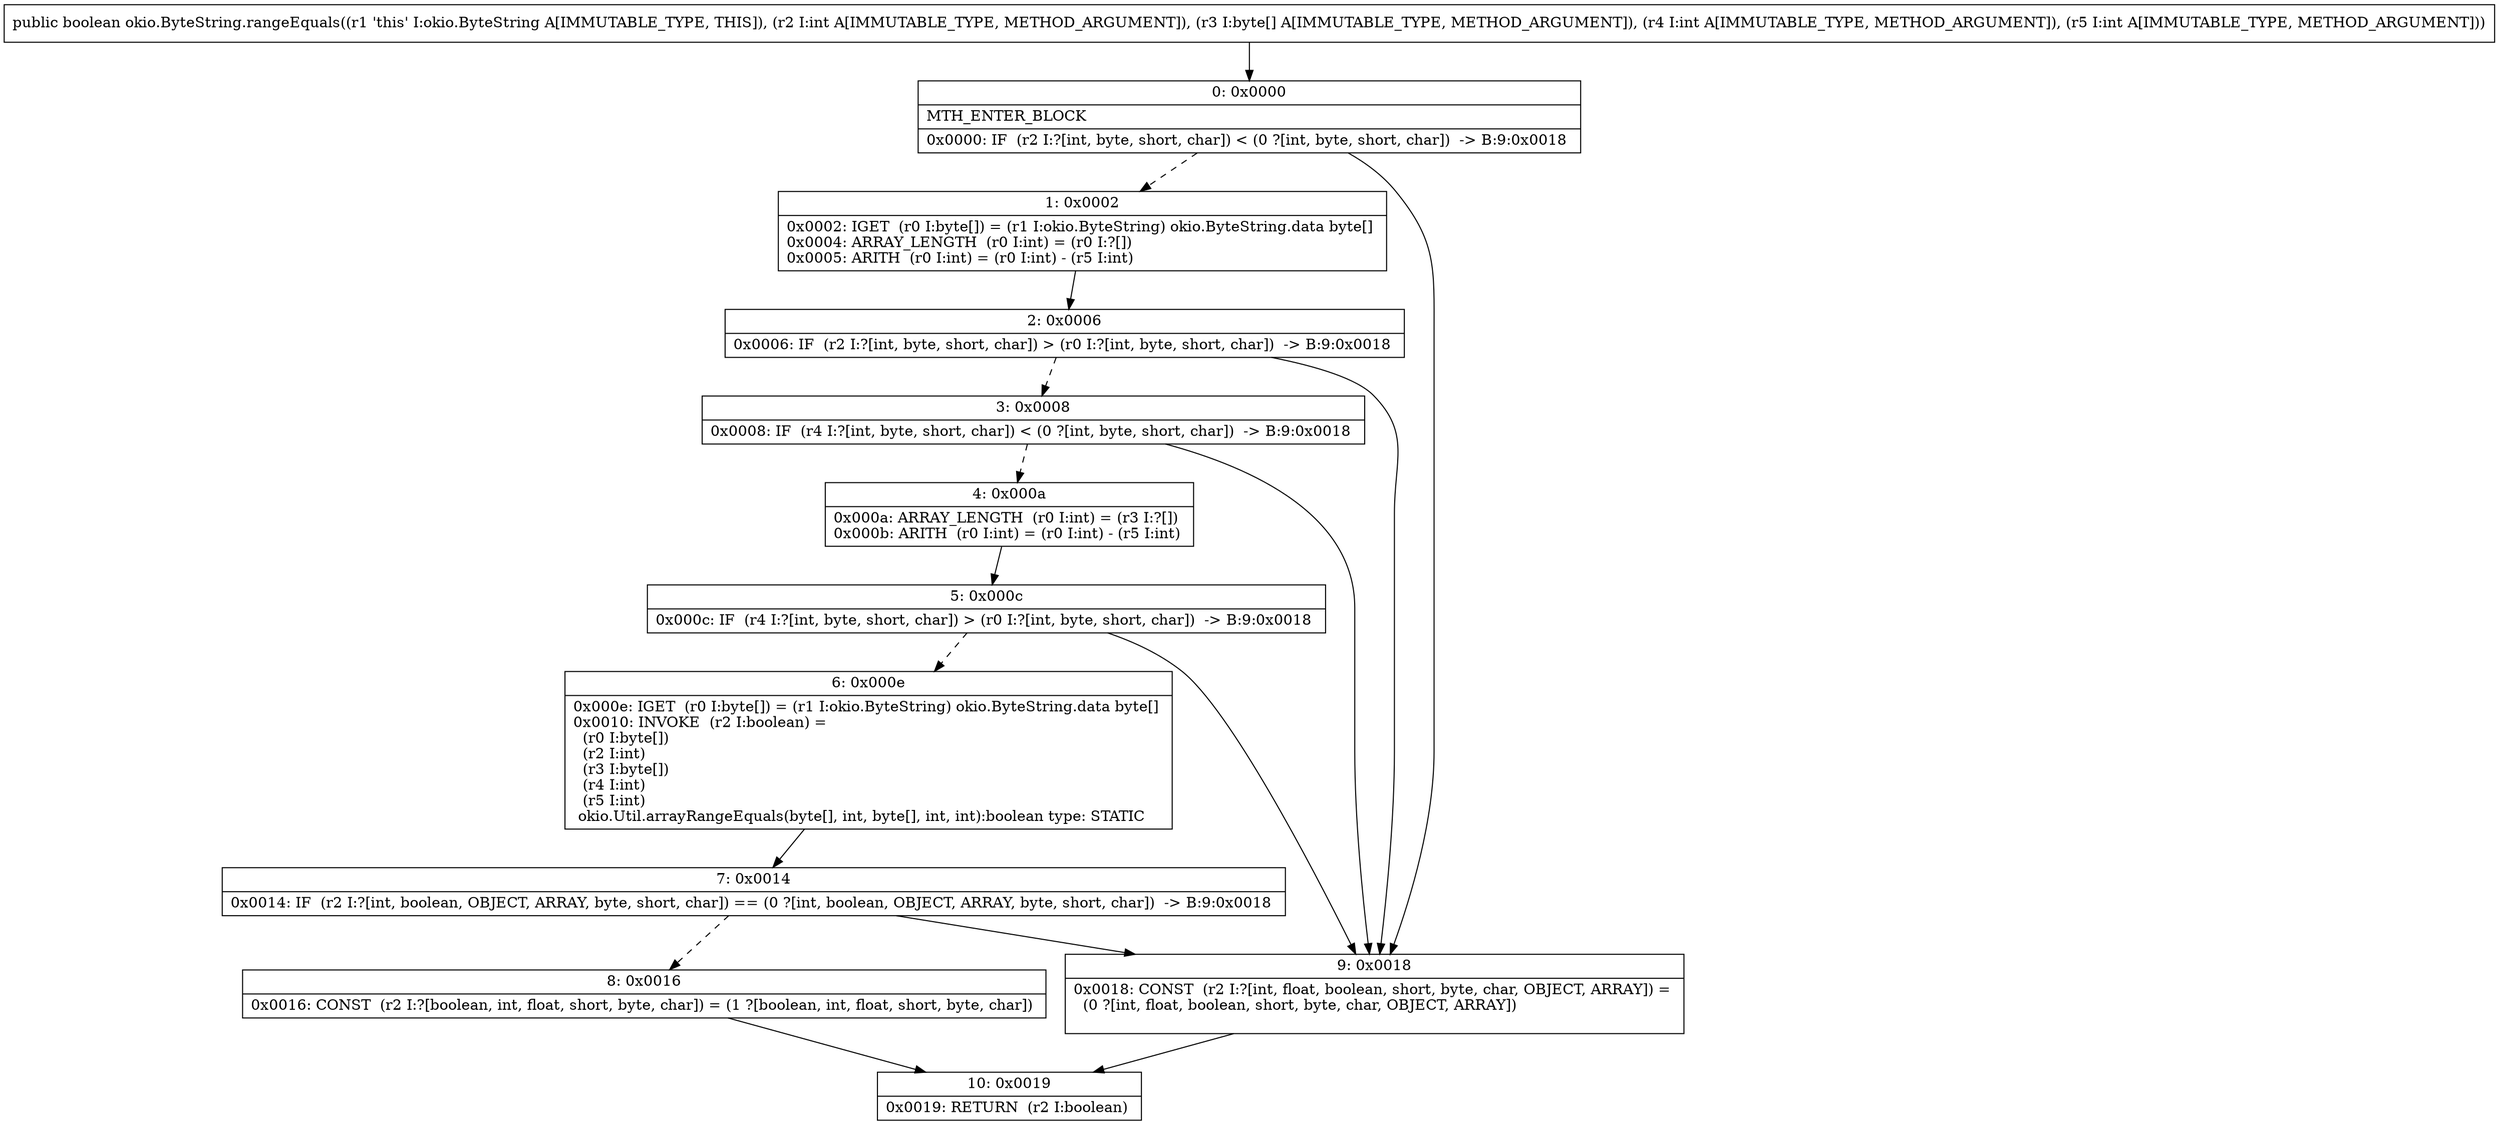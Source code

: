 digraph "CFG forokio.ByteString.rangeEquals(I[BII)Z" {
Node_0 [shape=record,label="{0\:\ 0x0000|MTH_ENTER_BLOCK\l|0x0000: IF  (r2 I:?[int, byte, short, char]) \< (0 ?[int, byte, short, char])  \-\> B:9:0x0018 \l}"];
Node_1 [shape=record,label="{1\:\ 0x0002|0x0002: IGET  (r0 I:byte[]) = (r1 I:okio.ByteString) okio.ByteString.data byte[] \l0x0004: ARRAY_LENGTH  (r0 I:int) = (r0 I:?[]) \l0x0005: ARITH  (r0 I:int) = (r0 I:int) \- (r5 I:int) \l}"];
Node_2 [shape=record,label="{2\:\ 0x0006|0x0006: IF  (r2 I:?[int, byte, short, char]) \> (r0 I:?[int, byte, short, char])  \-\> B:9:0x0018 \l}"];
Node_3 [shape=record,label="{3\:\ 0x0008|0x0008: IF  (r4 I:?[int, byte, short, char]) \< (0 ?[int, byte, short, char])  \-\> B:9:0x0018 \l}"];
Node_4 [shape=record,label="{4\:\ 0x000a|0x000a: ARRAY_LENGTH  (r0 I:int) = (r3 I:?[]) \l0x000b: ARITH  (r0 I:int) = (r0 I:int) \- (r5 I:int) \l}"];
Node_5 [shape=record,label="{5\:\ 0x000c|0x000c: IF  (r4 I:?[int, byte, short, char]) \> (r0 I:?[int, byte, short, char])  \-\> B:9:0x0018 \l}"];
Node_6 [shape=record,label="{6\:\ 0x000e|0x000e: IGET  (r0 I:byte[]) = (r1 I:okio.ByteString) okio.ByteString.data byte[] \l0x0010: INVOKE  (r2 I:boolean) = \l  (r0 I:byte[])\l  (r2 I:int)\l  (r3 I:byte[])\l  (r4 I:int)\l  (r5 I:int)\l okio.Util.arrayRangeEquals(byte[], int, byte[], int, int):boolean type: STATIC \l}"];
Node_7 [shape=record,label="{7\:\ 0x0014|0x0014: IF  (r2 I:?[int, boolean, OBJECT, ARRAY, byte, short, char]) == (0 ?[int, boolean, OBJECT, ARRAY, byte, short, char])  \-\> B:9:0x0018 \l}"];
Node_8 [shape=record,label="{8\:\ 0x0016|0x0016: CONST  (r2 I:?[boolean, int, float, short, byte, char]) = (1 ?[boolean, int, float, short, byte, char]) \l}"];
Node_9 [shape=record,label="{9\:\ 0x0018|0x0018: CONST  (r2 I:?[int, float, boolean, short, byte, char, OBJECT, ARRAY]) = \l  (0 ?[int, float, boolean, short, byte, char, OBJECT, ARRAY])\l \l}"];
Node_10 [shape=record,label="{10\:\ 0x0019|0x0019: RETURN  (r2 I:boolean) \l}"];
MethodNode[shape=record,label="{public boolean okio.ByteString.rangeEquals((r1 'this' I:okio.ByteString A[IMMUTABLE_TYPE, THIS]), (r2 I:int A[IMMUTABLE_TYPE, METHOD_ARGUMENT]), (r3 I:byte[] A[IMMUTABLE_TYPE, METHOD_ARGUMENT]), (r4 I:int A[IMMUTABLE_TYPE, METHOD_ARGUMENT]), (r5 I:int A[IMMUTABLE_TYPE, METHOD_ARGUMENT])) }"];
MethodNode -> Node_0;
Node_0 -> Node_1[style=dashed];
Node_0 -> Node_9;
Node_1 -> Node_2;
Node_2 -> Node_3[style=dashed];
Node_2 -> Node_9;
Node_3 -> Node_4[style=dashed];
Node_3 -> Node_9;
Node_4 -> Node_5;
Node_5 -> Node_6[style=dashed];
Node_5 -> Node_9;
Node_6 -> Node_7;
Node_7 -> Node_8[style=dashed];
Node_7 -> Node_9;
Node_8 -> Node_10;
Node_9 -> Node_10;
}

